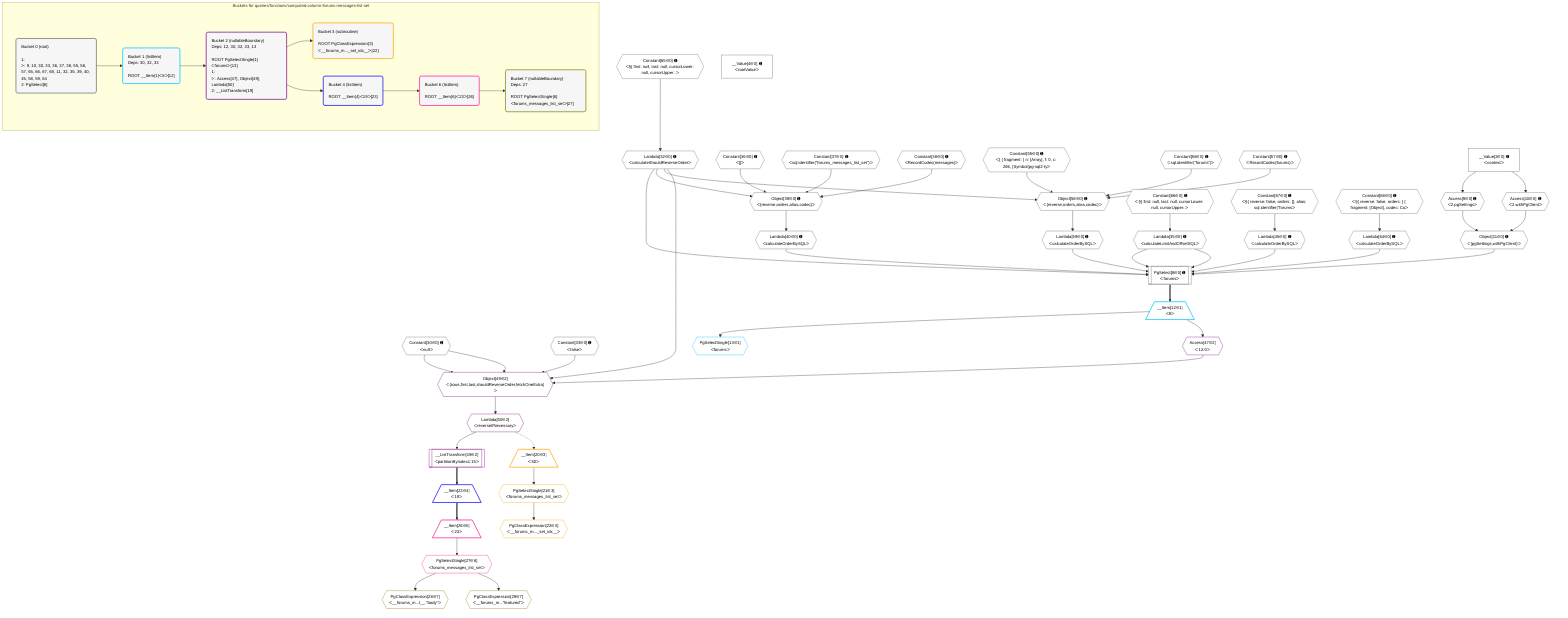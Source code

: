 %%{init: {'themeVariables': { 'fontSize': '12px'}}}%%
graph TD
    classDef path fill:#eee,stroke:#000,color:#000
    classDef plan fill:#fff,stroke-width:1px,color:#000
    classDef itemplan fill:#fff,stroke-width:2px,color:#000
    classDef unbatchedplan fill:#dff,stroke-width:1px,color:#000
    classDef sideeffectplan fill:#fcc,stroke-width:2px,color:#000
    classDef bucket fill:#f6f6f6,color:#000,stroke-width:2px,text-align:left


    %% plan dependencies
    PgSelect8[["PgSelect[8∈0] ➊<br />ᐸforumsᐳ"]]:::plan
    Object11{{"Object[11∈0] ➊<br />ᐸ{pgSettings,withPgClient}ᐳ"}}:::plan
    Lambda35{{"Lambda[35∈0] ➊<br />ᐸcalculateLimitAndOffsetSQLᐳ"}}:::plan
    Lambda40{{"Lambda[40∈0] ➊<br />ᐸcalculateOrderBySQLᐳ"}}:::plan
    Lambda45{{"Lambda[45∈0] ➊<br />ᐸcalculateOrderBySQLᐳ"}}:::plan
    Lambda32{{"Lambda[32∈0] ➊<br />ᐸcalculateShouldReverseOrderᐳ"}}:::plan
    Lambda59{{"Lambda[59∈0] ➊<br />ᐸcalculateOrderBySQLᐳ"}}:::plan
    Lambda64{{"Lambda[64∈0] ➊<br />ᐸcalculateOrderBySQLᐳ"}}:::plan
    Object11 & Lambda35 & Lambda40 & Lambda45 & Lambda32 & Lambda35 & Lambda59 & Lambda64 --> PgSelect8
    Object39{{"Object[39∈0] ➊<br />ᐸ{reverse,orders,alias,codec}ᐳ"}}:::plan
    Constant36{{"Constant[36∈0] ➊<br />ᐸ[]ᐳ"}}:::plan
    Constant37{{"Constant[37∈0] ➊<br />ᐸsql.identifier(”forums_messages_list_set”)ᐳ"}}:::plan
    Constant38{{"Constant[38∈0] ➊<br />ᐸRecordCodec(messages)ᐳ"}}:::plan
    Lambda32 & Constant36 & Constant37 & Constant38 --> Object39
    Object58{{"Object[58∈0] ➊<br />ᐸ{reverse,orders,alias,codec}ᐳ"}}:::plan
    Constant55{{"Constant[55∈0] ➊<br />ᐸ[ { fragment: { n: [Array], f: 0, c: 266, [Symbol(pg-sql2-tyᐳ"}}:::plan
    Constant56{{"Constant[56∈0] ➊<br />ᐸsql.identifier(”forums”)ᐳ"}}:::plan
    Constant57{{"Constant[57∈0] ➊<br />ᐸRecordCodec(forums)ᐳ"}}:::plan
    Lambda32 & Constant55 & Constant56 & Constant57 --> Object58
    Access9{{"Access[9∈0] ➊<br />ᐸ2.pgSettingsᐳ"}}:::plan
    Access10{{"Access[10∈0] ➊<br />ᐸ2.withPgClientᐳ"}}:::plan
    Access9 & Access10 --> Object11
    __Value2["__Value[2∈0] ➊<br />ᐸcontextᐳ"]:::plan
    __Value2 --> Access9
    __Value2 --> Access10
    Constant65{{"Constant[65∈0] ➊<br />ᐸ§{ first: null, last: null, cursorLower: null, cursorUpper: ᐳ"}}:::plan
    Constant65 --> Lambda32
    Constant66{{"Constant[66∈0] ➊<br />ᐸ§{ first: null, last: null, cursorLower: null, cursorUpper: ᐳ"}}:::plan
    Constant66 --> Lambda35
    Object39 --> Lambda40
    Constant67{{"Constant[67∈0] ➊<br />ᐸ§{ reverse: false, orders: [], alias: sql.identifier(”forumsᐳ"}}:::plan
    Constant67 --> Lambda45
    Object58 --> Lambda59
    Constant68{{"Constant[68∈0] ➊<br />ᐸ§{ reverse: false, orders: [ { fragment: [Object], codec: Coᐳ"}}:::plan
    Constant68 --> Lambda64
    __Value4["__Value[4∈0] ➊<br />ᐸrootValueᐳ"]:::plan
    Constant30{{"Constant[30∈0] ➊<br />ᐸnullᐳ"}}:::plan
    Constant33{{"Constant[33∈0] ➊<br />ᐸfalseᐳ"}}:::plan
    __Item12[/"__Item[12∈1]<br />ᐸ8ᐳ"\]:::itemplan
    PgSelect8 ==> __Item12
    PgSelectSingle13{{"PgSelectSingle[13∈1]<br />ᐸforumsᐳ"}}:::plan
    __Item12 --> PgSelectSingle13
    Object49{{"Object[49∈2]<br />ᐸ{rows,first,last,shouldReverseOrder,fetchOneExtra}ᐳ"}}:::plan
    Access47{{"Access[47∈2]<br />ᐸ12.0ᐳ"}}:::plan
    Access47 & Constant30 & Constant30 & Lambda32 & Constant33 --> Object49
    __ListTransform19[["__ListTransform[19∈2]<br />ᐸpartitionByIndex1:15ᐳ"]]:::plan
    Lambda50{{"Lambda[50∈2]<br />ᐸreverseIfNecessaryᐳ"}}:::plan
    Lambda50 --> __ListTransform19
    __Item12 --> Access47
    Object49 --> Lambda50
    __Item20[/"__Item[20∈3]<br />ᐸ50ᐳ"\]:::itemplan
    Lambda50 -.-> __Item20
    PgSelectSingle21{{"PgSelectSingle[21∈3]<br />ᐸforums_messages_list_setᐳ"}}:::plan
    __Item20 --> PgSelectSingle21
    PgClassExpression22{{"PgClassExpression[22∈3]<br />ᐸ__forums_m..._set_idx__ᐳ"}}:::plan
    PgSelectSingle21 --> PgClassExpression22
    __Item23[/"__Item[23∈4]<br />ᐸ19ᐳ"\]:::itemplan
    __ListTransform19 ==> __Item23
    __Item26[/"__Item[26∈6]<br />ᐸ23ᐳ"\]:::itemplan
    __Item23 ==> __Item26
    PgSelectSingle27{{"PgSelectSingle[27∈6]<br />ᐸforums_messages_list_setᐳ"}}:::plan
    __Item26 --> PgSelectSingle27
    PgClassExpression28{{"PgClassExpression[28∈7]<br />ᐸ__forums_m...t__.”body”ᐳ"}}:::plan
    PgSelectSingle27 --> PgClassExpression28
    PgClassExpression29{{"PgClassExpression[29∈7]<br />ᐸ__forums_m...”featured”ᐳ"}}:::plan
    PgSelectSingle27 --> PgClassExpression29

    %% define steps

    subgraph "Buckets for queries/functions/computed-column-forums-messages-list-set"
    Bucket0("Bucket 0 (root)<br /><br />1: <br />ᐳ: 9, 10, 30, 33, 36, 37, 38, 55, 56, 57, 65, 66, 67, 68, 11, 32, 35, 39, 40, 45, 58, 59, 64<br />2: PgSelect[8]"):::bucket
    classDef bucket0 stroke:#696969
    class Bucket0,__Value2,__Value4,PgSelect8,Access9,Access10,Object11,Constant30,Lambda32,Constant33,Lambda35,Constant36,Constant37,Constant38,Object39,Lambda40,Lambda45,Constant55,Constant56,Constant57,Object58,Lambda59,Lambda64,Constant65,Constant66,Constant67,Constant68 bucket0
    Bucket1("Bucket 1 (listItem)<br />Deps: 30, 32, 33<br /><br />ROOT __Item{1}ᐸ8ᐳ[12]"):::bucket
    classDef bucket1 stroke:#00bfff
    class Bucket1,__Item12,PgSelectSingle13 bucket1
    Bucket2("Bucket 2 (nullableBoundary)<br />Deps: 12, 30, 32, 33, 13<br /><br />ROOT PgSelectSingle{1}ᐸforumsᐳ[13]<br />1: <br />ᐳ: Access[47], Object[49], Lambda[50]<br />2: __ListTransform[19]"):::bucket
    classDef bucket2 stroke:#7f007f
    class Bucket2,__ListTransform19,Access47,Object49,Lambda50 bucket2
    Bucket3("Bucket 3 (subroutine)<br /><br />ROOT PgClassExpression{3}ᐸ__forums_m..._set_idx__ᐳ[22]"):::bucket
    classDef bucket3 stroke:#ffa500
    class Bucket3,__Item20,PgSelectSingle21,PgClassExpression22 bucket3
    Bucket4("Bucket 4 (listItem)<br /><br />ROOT __Item{4}ᐸ19ᐳ[23]"):::bucket
    classDef bucket4 stroke:#0000ff
    class Bucket4,__Item23 bucket4
    Bucket6("Bucket 6 (listItem)<br /><br />ROOT __Item{6}ᐸ23ᐳ[26]"):::bucket
    classDef bucket6 stroke:#ff1493
    class Bucket6,__Item26,PgSelectSingle27 bucket6
    Bucket7("Bucket 7 (nullableBoundary)<br />Deps: 27<br /><br />ROOT PgSelectSingle{6}ᐸforums_messages_list_setᐳ[27]"):::bucket
    classDef bucket7 stroke:#808000
    class Bucket7,PgClassExpression28,PgClassExpression29 bucket7
    Bucket0 --> Bucket1
    Bucket1 --> Bucket2
    Bucket2 --> Bucket3 & Bucket4
    Bucket4 --> Bucket6
    Bucket6 --> Bucket7
    end